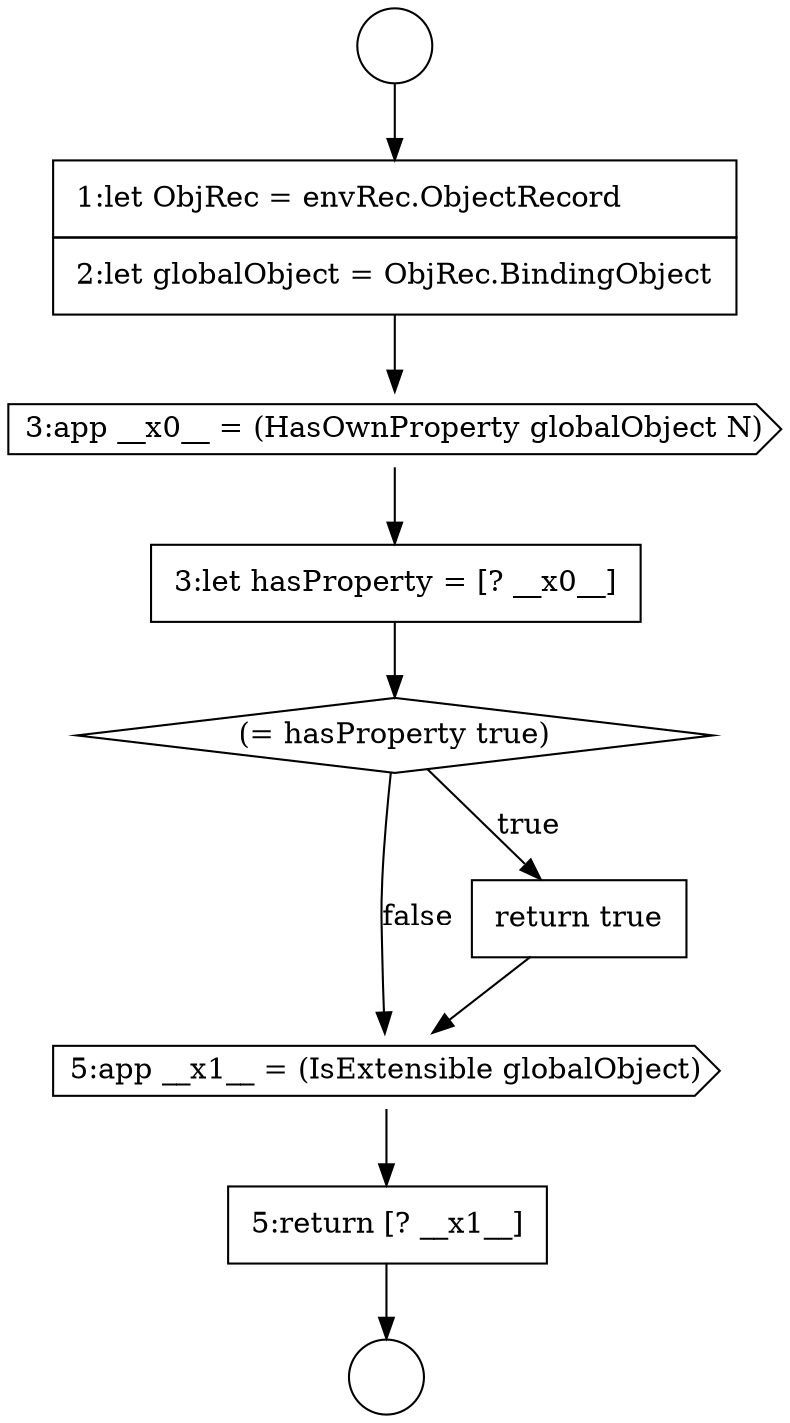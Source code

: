digraph {
  node1323 [shape=none, margin=0, label=<<font color="black">
    <table border="0" cellborder="1" cellspacing="0" cellpadding="10">
      <tr><td align="left">5:return [? __x1__]</td></tr>
    </table>
  </font>> color="black" fillcolor="white" style=filled]
  node1319 [shape=none, margin=0, label=<<font color="black">
    <table border="0" cellborder="1" cellspacing="0" cellpadding="10">
      <tr><td align="left">3:let hasProperty = [? __x0__]</td></tr>
    </table>
  </font>> color="black" fillcolor="white" style=filled]
  node1318 [shape=cds, label=<<font color="black">3:app __x0__ = (HasOwnProperty globalObject N)</font>> color="black" fillcolor="white" style=filled]
  node1317 [shape=none, margin=0, label=<<font color="black">
    <table border="0" cellborder="1" cellspacing="0" cellpadding="10">
      <tr><td align="left">1:let ObjRec = envRec.ObjectRecord</td></tr>
      <tr><td align="left">2:let globalObject = ObjRec.BindingObject</td></tr>
    </table>
  </font>> color="black" fillcolor="white" style=filled]
  node1320 [shape=diamond, label=<<font color="black">(= hasProperty true)</font>> color="black" fillcolor="white" style=filled]
  node1322 [shape=cds, label=<<font color="black">5:app __x1__ = (IsExtensible globalObject)</font>> color="black" fillcolor="white" style=filled]
  node1315 [shape=circle label=" " color="black" fillcolor="white" style=filled]
  node1316 [shape=circle label=" " color="black" fillcolor="white" style=filled]
  node1321 [shape=none, margin=0, label=<<font color="black">
    <table border="0" cellborder="1" cellspacing="0" cellpadding="10">
      <tr><td align="left">return true</td></tr>
    </table>
  </font>> color="black" fillcolor="white" style=filled]
  node1318 -> node1319 [ color="black"]
  node1323 -> node1316 [ color="black"]
  node1315 -> node1317 [ color="black"]
  node1321 -> node1322 [ color="black"]
  node1320 -> node1321 [label=<<font color="black">true</font>> color="black"]
  node1320 -> node1322 [label=<<font color="black">false</font>> color="black"]
  node1319 -> node1320 [ color="black"]
  node1317 -> node1318 [ color="black"]
  node1322 -> node1323 [ color="black"]
}
